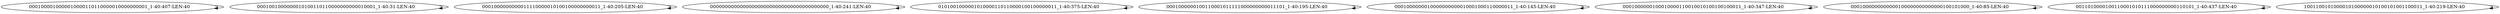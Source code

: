 digraph G {
    "0001000010000010000110110000010000000001_1-40:407-LEN:40" -> "0001000010000010000110110000010000000001_1-40:407-LEN:40";
    "0001001000000010100110110000000000010001_1-40:31-LEN:40" -> "0001001000000010100110110000000000010001_1-40:31-LEN:40";
    "0001000000000011110000010100100000000011_1-40:205-LEN:40" -> "0001000000000011110000010100100000000011_1-40:205-LEN:40";
    "0000000000000000000000000000000000000000_1-40:241-LEN:40" -> "0000000000000000000000000000000000000000_1-40:241-LEN:40";
    "0101001000001010000110110000100100000011_1-40:375-LEN:40" -> "0101001000001010000110110000100100000011_1-40:375-LEN:40";
    "0001000000100110001011111000000000011101_1-40:195-LEN:40" -> "0001000000100110001011111000000000011101_1-40:195-LEN:40";
    "0001000000010000000000010001000110000011_1-40:145-LEN:40" -> "0001000000010000000000010001000110000011_1-40:145-LEN:40";
    "0001000000100010000110010010100100100011_1-40:347-LEN:40" -> "0001000000100010000110010010100100100011_1-40:347-LEN:40";
    "0001000000000000100000000000000100101000_1-40:85-LEN:40" -> "0001000000000000100000000000000100101000_1-40:85-LEN:40";
    "0011010000100110001010111000000000110101_1-40:437-LEN:40" -> "0011010000100110001010111000000000110101_1-40:437-LEN:40";
    "1001100101000010100000010100101001100011_1-40:219-LEN:40" -> "1001100101000010100000010100101001100011_1-40:219-LEN:40";
}
